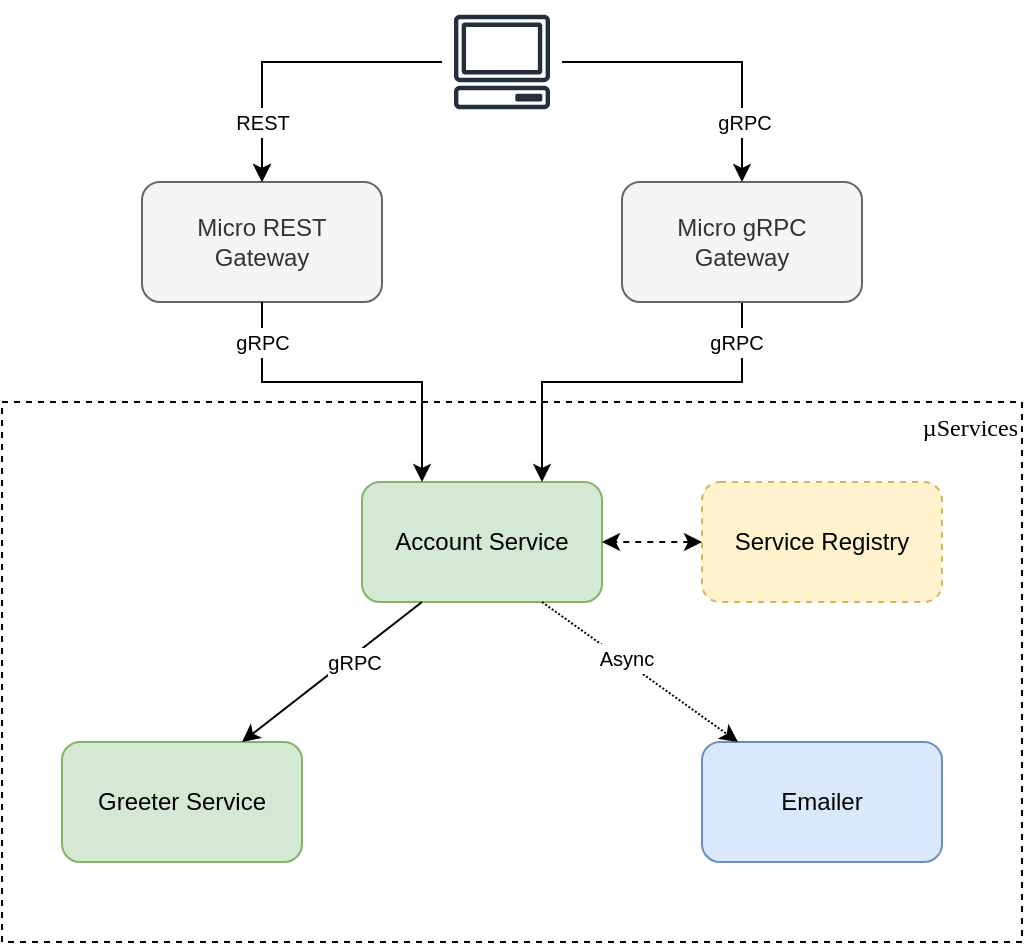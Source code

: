 <mxfile version="12.1.3" type="device" pages="1"><diagram id="-xvLTG5T7h6Y87ORxDBl" name="Page-1"><mxGraphModel dx="1554" dy="817" grid="1" gridSize="10" guides="1" tooltips="1" connect="1" arrows="1" fold="1" page="1" pageScale="1" pageWidth="850" pageHeight="1100" math="0" shadow="0"><root><mxCell id="0"/><mxCell id="1" parent="0"/><mxCell id="uovAlFPkj8cbz_5tZg6F-2" value="Micro REST&lt;br&gt;Gateway" style="rounded=1;whiteSpace=wrap;html=1;fillColor=#f5f5f5;strokeColor=#666666;fontColor=#333333;" parent="1" vertex="1"><mxGeometry x="240" y="180" width="120" height="60" as="geometry"/></mxCell><mxCell id="uovAlFPkj8cbz_5tZg6F-3" value="&lt;font face=&quot;Comic Sans MS&quot;&gt;&amp;nbsp;µServices&lt;br&gt;&lt;br&gt;&lt;br&gt;&lt;br&gt;&lt;br&gt;&lt;br&gt;&lt;br&gt;&lt;br&gt;&lt;br&gt;&lt;br&gt;&lt;br&gt;&lt;br&gt;&lt;br&gt;&lt;br&gt;&lt;br&gt;&lt;br&gt;&lt;br&gt;&amp;nbsp;&lt;/font&gt;" style="rounded=0;whiteSpace=wrap;html=1;dashed=1;align=right;" parent="1" vertex="1"><mxGeometry x="170" y="290" width="510" height="270" as="geometry"/></mxCell><mxCell id="uovAlFPkj8cbz_5tZg6F-4" value="Account Service" style="rounded=1;whiteSpace=wrap;html=1;fillColor=#d5e8d4;strokeColor=#82b366;" parent="1" vertex="1"><mxGeometry x="350" y="330" width="120" height="60" as="geometry"/></mxCell><mxCell id="uovAlFPkj8cbz_5tZg6F-5" value="Greeter Service" style="rounded=1;whiteSpace=wrap;html=1;fillColor=#d5e8d4;strokeColor=#82b366;" parent="1" vertex="1"><mxGeometry x="200" y="460" width="120" height="60" as="geometry"/></mxCell><mxCell id="uovAlFPkj8cbz_5tZg6F-6" value="Emailer" style="rounded=1;whiteSpace=wrap;html=1;fillColor=#dae8fc;strokeColor=#6c8ebf;" parent="1" vertex="1"><mxGeometry x="520" y="460" width="120" height="60" as="geometry"/></mxCell><mxCell id="uovAlFPkj8cbz_5tZg6F-9" value="" style="endArrow=classic;html=1;exitX=0.25;exitY=1;exitDx=0;exitDy=0;entryX=0.75;entryY=0;entryDx=0;entryDy=0;" parent="1" source="uovAlFPkj8cbz_5tZg6F-4" target="uovAlFPkj8cbz_5tZg6F-5" edge="1"><mxGeometry width="50" height="50" relative="1" as="geometry"><mxPoint x="120" y="680" as="sourcePoint"/><mxPoint x="170" y="630" as="targetPoint"/></mxGeometry></mxCell><mxCell id="CRvHBu2w3drcNqIrkYpQ-2" value="&lt;font style=&quot;font-size: 10px&quot;&gt;gRPC&lt;/font&gt;" style="text;html=1;resizable=0;points=[];align=center;verticalAlign=middle;labelBackgroundColor=#ffffff;" parent="uovAlFPkj8cbz_5tZg6F-9" vertex="1" connectable="0"><mxGeometry x="-0.2" y="2" relative="1" as="geometry"><mxPoint as="offset"/></mxGeometry></mxCell><mxCell id="uovAlFPkj8cbz_5tZg6F-10" style="edgeStyle=orthogonalEdgeStyle;rounded=0;orthogonalLoop=1;jettySize=auto;html=1;exitX=0.5;exitY=1;exitDx=0;exitDy=0;entryX=0.25;entryY=0;entryDx=0;entryDy=0;" parent="1" source="uovAlFPkj8cbz_5tZg6F-2" target="uovAlFPkj8cbz_5tZg6F-4" edge="1"><mxGeometry relative="1" as="geometry"><Array as="points"><mxPoint x="300" y="280"/><mxPoint x="380" y="280"/></Array></mxGeometry></mxCell><mxCell id="CRvHBu2w3drcNqIrkYpQ-9" value="&lt;span style=&quot;font-size: 10px&quot;&gt;gRPC&lt;/span&gt;" style="text;html=1;resizable=0;points=[];align=center;verticalAlign=middle;labelBackgroundColor=#ffffff;" parent="uovAlFPkj8cbz_5tZg6F-10" vertex="1" connectable="0"><mxGeometry x="-0.7" relative="1" as="geometry"><mxPoint y="-6" as="offset"/></mxGeometry></mxCell><mxCell id="uovAlFPkj8cbz_5tZg6F-7" value="" style="endArrow=classic;html=1;exitX=0.75;exitY=1;exitDx=0;exitDy=0;dashed=1;dashPattern=1 1;" parent="1" source="uovAlFPkj8cbz_5tZg6F-4" target="uovAlFPkj8cbz_5tZg6F-6" edge="1"><mxGeometry width="50" height="50" relative="1" as="geometry"><mxPoint x="120" y="680" as="sourcePoint"/><mxPoint x="170" y="630" as="targetPoint"/></mxGeometry></mxCell><mxCell id="WFFAFE5TkHtwUwFjMXyt-1" value="&lt;font style=&quot;font-size: 10px&quot;&gt;Async&lt;/font&gt;" style="text;html=1;resizable=0;points=[];align=center;verticalAlign=middle;labelBackgroundColor=#ffffff;" parent="uovAlFPkj8cbz_5tZg6F-7" vertex="1" connectable="0"><mxGeometry x="-0.167" y="2" relative="1" as="geometry"><mxPoint as="offset"/></mxGeometry></mxCell><mxCell id="uovAlFPkj8cbz_5tZg6F-13" value="Service Registry" style="rounded=1;whiteSpace=wrap;html=1;dashed=1;fillColor=#fff2cc;strokeColor=#d6b656;" parent="1" vertex="1"><mxGeometry x="520" y="330" width="120" height="60" as="geometry"/></mxCell><mxCell id="uovAlFPkj8cbz_5tZg6F-15" style="edgeStyle=orthogonalEdgeStyle;rounded=0;orthogonalLoop=1;jettySize=auto;html=1;entryX=0.75;entryY=0;entryDx=0;entryDy=0;exitX=0.5;exitY=1;exitDx=0;exitDy=0;" parent="1" source="CRvHBu2w3drcNqIrkYpQ-1" target="uovAlFPkj8cbz_5tZg6F-4" edge="1"><mxGeometry relative="1" as="geometry"><mxPoint x="380" y="190" as="sourcePoint"/><Array as="points"><mxPoint x="540" y="280"/><mxPoint x="440" y="280"/></Array></mxGeometry></mxCell><mxCell id="CRvHBu2w3drcNqIrkYpQ-10" value="&lt;span style=&quot;font-size: 10px&quot;&gt;gRPC&lt;/span&gt;" style="text;html=1;resizable=0;points=[];align=center;verticalAlign=middle;labelBackgroundColor=#ffffff;" parent="uovAlFPkj8cbz_5tZg6F-15" vertex="1" connectable="0"><mxGeometry x="-0.79" y="-3" relative="1" as="geometry"><mxPoint as="offset"/></mxGeometry></mxCell><mxCell id="WFFAFE5TkHtwUwFjMXyt-2" style="edgeStyle=orthogonalEdgeStyle;rounded=0;orthogonalLoop=1;jettySize=auto;html=1;dashed=1;entryX=1;entryY=0.5;entryDx=0;entryDy=0;startArrow=classic;startFill=1;" parent="1" source="uovAlFPkj8cbz_5tZg6F-13" target="uovAlFPkj8cbz_5tZg6F-4" edge="1"><mxGeometry relative="1" as="geometry"><mxPoint x="485" y="230" as="targetPoint"/><mxPoint x="560" y="340" as="sourcePoint"/></mxGeometry></mxCell><mxCell id="WFFAFE5TkHtwUwFjMXyt-4" style="edgeStyle=orthogonalEdgeStyle;rounded=0;orthogonalLoop=1;jettySize=auto;html=1;" parent="1" source="WFFAFE5TkHtwUwFjMXyt-3" target="uovAlFPkj8cbz_5tZg6F-2" edge="1"><mxGeometry relative="1" as="geometry"/></mxCell><mxCell id="WFFAFE5TkHtwUwFjMXyt-5" value="" style="edgeStyle=orthogonalEdgeStyle;rounded=0;orthogonalLoop=1;jettySize=auto;html=1;" parent="1" source="WFFAFE5TkHtwUwFjMXyt-3" target="uovAlFPkj8cbz_5tZg6F-2" edge="1"><mxGeometry relative="1" as="geometry"/></mxCell><mxCell id="CRvHBu2w3drcNqIrkYpQ-5" value="&lt;font style=&quot;font-size: 10px&quot;&gt;REST&lt;/font&gt;" style="text;html=1;resizable=0;points=[];align=center;verticalAlign=middle;labelBackgroundColor=#ffffff;" parent="WFFAFE5TkHtwUwFjMXyt-5" vertex="1" connectable="0"><mxGeometry x="0.059" y="23" relative="1" as="geometry"><mxPoint x="-11" y="7" as="offset"/></mxGeometry></mxCell><mxCell id="WFFAFE5TkHtwUwFjMXyt-3" value="" style="outlineConnect=0;fontColor=#232F3E;gradientColor=none;strokeColor=#232F3E;fillColor=#ffffff;dashed=0;verticalLabelPosition=bottom;verticalAlign=top;align=center;html=1;fontSize=12;fontStyle=0;aspect=fixed;shape=mxgraph.aws4.resourceIcon;resIcon=mxgraph.aws4.client;" parent="1" vertex="1"><mxGeometry x="390" y="90" width="60" height="60" as="geometry"/></mxCell><mxCell id="CRvHBu2w3drcNqIrkYpQ-1" value="Micro gRPC&lt;br&gt;Gateway" style="rounded=1;whiteSpace=wrap;html=1;fillColor=#f5f5f5;strokeColor=#666666;fontColor=#333333;" parent="1" vertex="1"><mxGeometry x="480" y="180" width="120" height="60" as="geometry"/></mxCell><mxCell id="CRvHBu2w3drcNqIrkYpQ-4" value="" style="edgeStyle=orthogonalEdgeStyle;rounded=0;orthogonalLoop=1;jettySize=auto;html=1;entryX=0.5;entryY=0;entryDx=0;entryDy=0;" parent="1" source="WFFAFE5TkHtwUwFjMXyt-3" target="CRvHBu2w3drcNqIrkYpQ-1" edge="1"><mxGeometry relative="1" as="geometry"><mxPoint x="405" y="90" as="sourcePoint"/><mxPoint x="310" y="170" as="targetPoint"/></mxGeometry></mxCell><mxCell id="CRvHBu2w3drcNqIrkYpQ-6" value="&lt;font style=&quot;font-size: 10px&quot;&gt;gRPC&lt;/font&gt;" style="text;html=1;resizable=0;points=[];align=center;verticalAlign=middle;labelBackgroundColor=#ffffff;" parent="CRvHBu2w3drcNqIrkYpQ-4" vertex="1" connectable="0"><mxGeometry x="0.059" y="-22" relative="1" as="geometry"><mxPoint x="11" y="8" as="offset"/></mxGeometry></mxCell></root></mxGraphModel></diagram></mxfile>